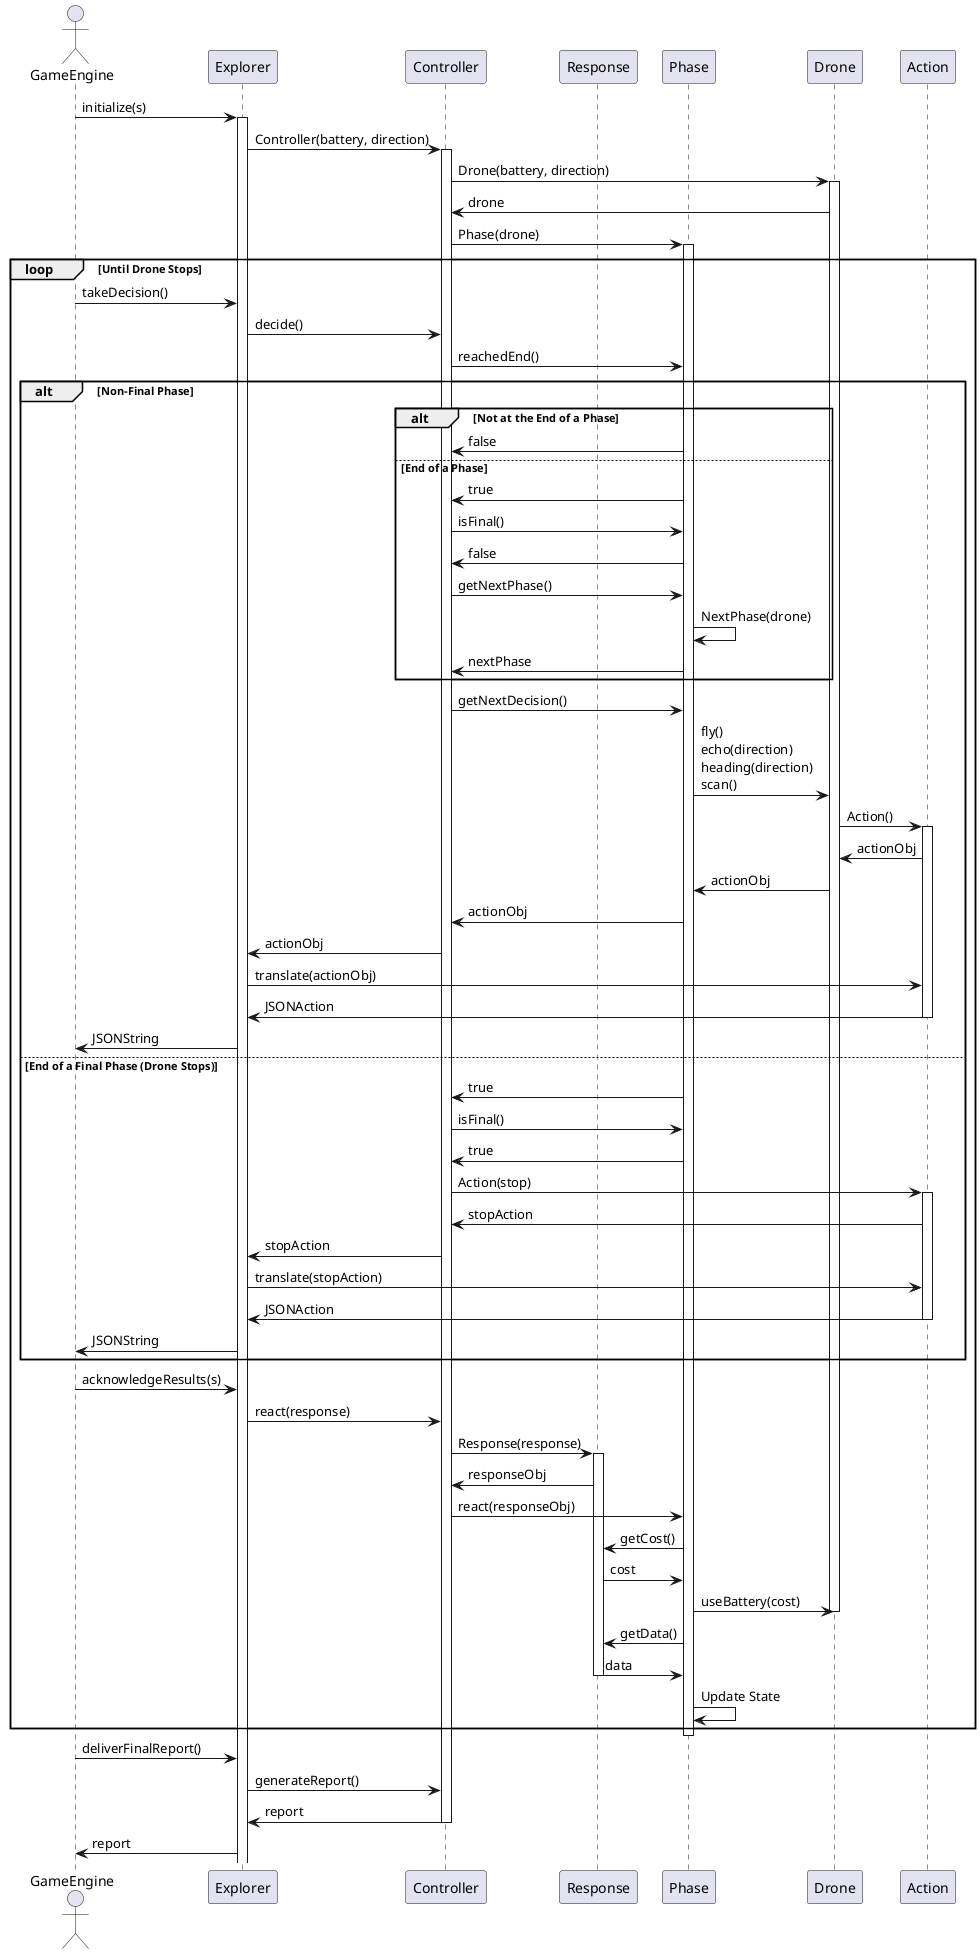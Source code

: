 @startuml High Level Sequence Diagram

actor GameEngine
participant Explorer
participant Controller
participant Response
participant Phase
participant Drone
participant Action

GameEngine -> Explorer: initialize(s)
activate Explorer
Explorer -> Controller: Controller(battery, direction)
activate Controller
Controller -> Drone: Drone(battery, direction)
activate Drone
Drone -> Controller: drone
Controller -> Phase: Phase(drone)
activate Phase
loop Until Drone Stops
    GameEngine -> Explorer: takeDecision()
    Explorer -> Controller: decide()
    Controller -> Phase: reachedEnd()
    alt Non-Final Phase
        alt Not at the End of a Phase
            Phase -> Controller: false
        else End of a Phase
            Phase -> Controller: true
            Controller -> Phase: isFinal()
            Phase -> Controller: false
            Controller -> Phase: getNextPhase()
            Phase -> Phase: NextPhase(drone)
            Phase -> Controller: nextPhase
        end
        Controller -> Phase: getNextDecision()
        Phase -> Drone: fly()\necho(direction)\nheading(direction)\nscan()
        Drone -> Action: Action()
        activate Action
        Action -> Drone: actionObj
        Drone -> Phase: actionObj
        Phase -> Controller: actionObj
        Controller -> Explorer: actionObj
        Explorer -> Action: translate(actionObj)
        Action -> Explorer: JSONAction
        deactivate Action
        Explorer -> GameEngine: JSONString
    else End of a Final Phase (Drone Stops)
        Phase -> Controller: true
        Controller -> Phase: isFinal()
        Phase -> Controller: true
        Controller -> Action: Action(stop)
        activate Action
        Action -> Controller: stopAction
        Controller -> Explorer: stopAction
        Explorer -> Action: translate(stopAction)
        Action -> Explorer: JSONAction
        deactivate Action
        Explorer -> GameEngine: JSONString
    end
    GameEngine -> Explorer: acknowledgeResults(s)
    Explorer -> Controller: react(response)
    Controller -> Response: Response(response)
    activate Response
    Response -> Controller: responseObj
    Controller -> Phase: react(responseObj)
    Phase -> Response: getCost()
    Response -> Phase: cost
    Phase -> Drone: useBattery(cost)
    deactivate Drone
    Phase -> Response: getData()
    Response -> Phase: data
    deactivate Response
    Phase -> Phase: Update State
end
deactivate Phase 
GameEngine -> Explorer: deliverFinalReport()
Explorer -> Controller: generateReport()
Controller -> Explorer: report
deactivate Controller
Explorer -> GameEngine: report

@enduml
